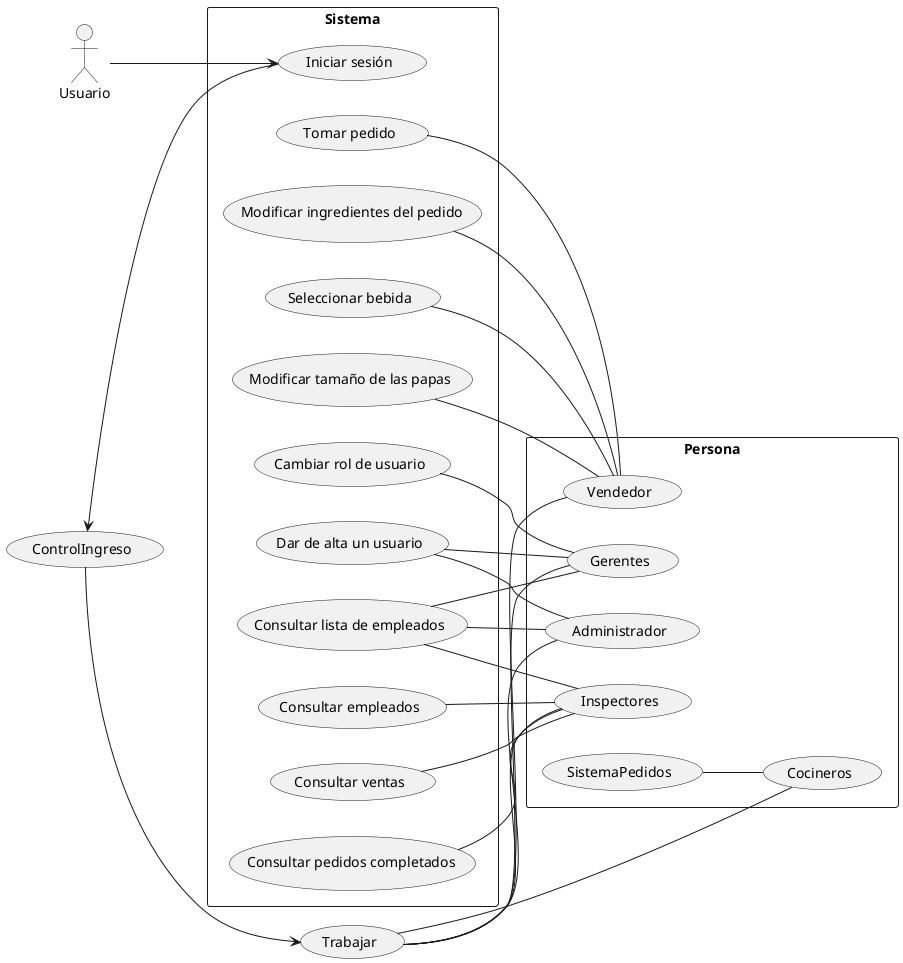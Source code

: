 @startuml
left to right direction
actor Usuario as U

rectangle "Sistema" {
    U --> (Iniciar sesión)
    
    (Tomar pedido)
    (Modificar ingredientes del pedido)
    (Seleccionar bebida)
    (Modificar tamaño de las papas)
    (Consultar lista de empleados)
    (Cambiar rol de usuario)
    (Dar de alta un usuario)
    (Consultar empleados)
    (Consultar ventas)
    (Consultar pedidos completados)
}

rectangle "Persona" {
    (Consultar lista de empleados) -- (Administrador)
    (Consultar lista de empleados) -- (Gerentes)
    (Consultar lista de empleados) -- (Inspectores)
    
    (Dar de alta un usuario) -- (Administrador) 
    (Dar de alta un usuario) -- (Gerentes)

    (Cambiar rol de usuario) -- (Gerentes)

    (Tomar pedido) -- (Vendedor)
    (Modificar ingredientes del pedido) -- (Vendedor)
    (Seleccionar bebida) -- (Vendedor)
    (Modificar tamaño de las papas) -- (Vendedor)

    (Consultar empleados) -- (Inspectores)
    (Consultar ventas) -- (Inspectores)
    (Consultar pedidos completados) -- (Inspectores)

    (SistemaPedidos) -- (Cocineros)
}

(Iniciar sesión) --> (ControlIngreso)
(ControlIngreso) --> (Trabajar)
(Trabajar) -- (Administrador)
(Trabajar) -- (Cocineros)
(Trabajar) -- (Gerentes)
(Trabajar) -- (Inspectores)
(Trabajar) -- (Vendedor)
@enduml